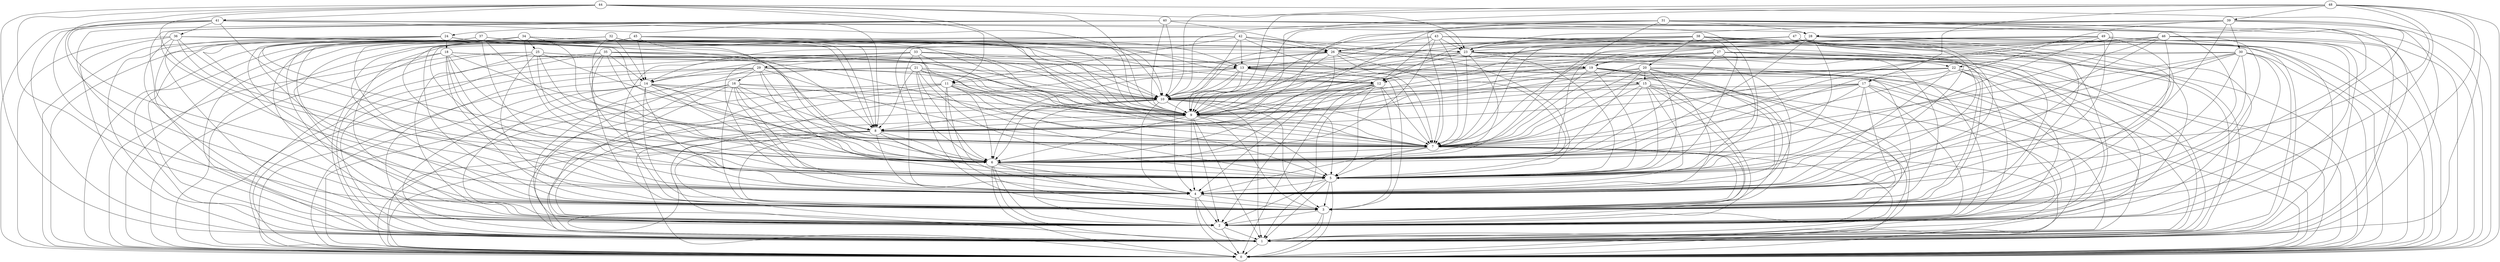 /* Created by igraph 0.6.5 */
digraph {
  0;
  1;
  2;
  3;
  4;
  5;
  6;
  7;
  8;
  9;
  10;
  11;
  12;
  13;
  14;
  15;
  16;
  17;
  18;
  19;
  20;
  21;
  22;
  23;
  24;
  25;
  26;
  27;
  28;
  29;
  30;
  31;
  32;
  33;
  34;
  35;
  36;
  37;
  38;
  39;
  40;
  41;
  42;
  43;
  44;
  45;
  46;
  47;
  48;
  49;

  1 -> 0;
  2 -> 0;
  2 -> 1;
  3 -> 0;
  3 -> 1;
  3 -> 2;
  4 -> 0;
  4 -> 1;
  4 -> 2;
  4 -> 3;
  5 -> 0;
  5 -> 1;
  5 -> 2;
  5 -> 3;
  5 -> 4;
  6 -> 0;
  6 -> 1;
  6 -> 2;
  6 -> 3;
  6 -> 4;
  6 -> 5;
  7 -> 0;
  7 -> 1;
  7 -> 2;
  7 -> 3;
  7 -> 4;
  7 -> 5;
  7 -> 6;
  8 -> 0;
  8 -> 1;
  8 -> 2;
  8 -> 3;
  8 -> 4;
  8 -> 5;
  8 -> 6;
  8 -> 7;
  9 -> 0;
  9 -> 1;
  9 -> 2;
  9 -> 3;
  9 -> 4;
  9 -> 5;
  9 -> 6;
  9 -> 7;
  9 -> 8;
  10 -> 0;
  10 -> 1;
  10 -> 2;
  10 -> 3;
  10 -> 4;
  10 -> 5;
  10 -> 6;
  10 -> 7;
  10 -> 8;
  10 -> 9;
  11 -> 0;
  11 -> 3;
  11 -> 5;
  11 -> 6;
  11 -> 2;
  11 -> 7;
  11 -> 1;
  11 -> 4;
  11 -> 10;
  11 -> 9;
  12 -> 4;
  12 -> 2;
  12 -> 9;
  12 -> 10;
  12 -> 0;
  12 -> 5;
  12 -> 1;
  12 -> 3;
  12 -> 7;
  12 -> 6;
  13 -> 0;
  13 -> 6;
  13 -> 4;
  13 -> 10;
  13 -> 12;
  13 -> 1;
  13 -> 9;
  13 -> 7;
  13 -> 2;
  13 -> 3;
  14 -> 4;
  14 -> 1;
  14 -> 0;
  14 -> 3;
  14 -> 9;
  14 -> 10;
  14 -> 5;
  14 -> 2;
  14 -> 6;
  14 -> 7;
  15 -> 9;
  15 -> 1;
  15 -> 0;
  15 -> 7;
  15 -> 6;
  15 -> 5;
  15 -> 2;
  15 -> 10;
  15 -> 4;
  15 -> 3;
  16 -> 8;
  16 -> 9;
  16 -> 3;
  16 -> 6;
  16 -> 0;
  16 -> 4;
  16 -> 10;
  16 -> 1;
  16 -> 5;
  16 -> 2;
  17 -> 10;
  17 -> 5;
  17 -> 6;
  17 -> 9;
  17 -> 1;
  17 -> 2;
  17 -> 3;
  17 -> 0;
  17 -> 7;
  17 -> 8;
  18 -> 6;
  18 -> 5;
  18 -> 4;
  18 -> 13;
  18 -> 0;
  18 -> 9;
  18 -> 3;
  18 -> 1;
  18 -> 7;
  18 -> 10;
  19 -> 3;
  19 -> 4;
  19 -> 5;
  19 -> 10;
  19 -> 0;
  19 -> 2;
  19 -> 7;
  19 -> 1;
  19 -> 9;
  19 -> 12;
  20 -> 3;
  20 -> 9;
  20 -> 1;
  20 -> 5;
  20 -> 4;
  20 -> 15;
  20 -> 2;
  20 -> 6;
  20 -> 8;
  20 -> 7;
  21 -> 3;
  21 -> 8;
  21 -> 6;
  21 -> 0;
  21 -> 12;
  21 -> 1;
  21 -> 5;
  21 -> 9;
  21 -> 10;
  21 -> 7;
  22 -> 7;
  22 -> 2;
  22 -> 4;
  22 -> 3;
  22 -> 1;
  22 -> 9;
  22 -> 0;
  22 -> 6;
  22 -> 10;
  22 -> 17;
  23 -> 1;
  23 -> 6;
  23 -> 5;
  23 -> 2;
  23 -> 10;
  23 -> 9;
  23 -> 7;
  23 -> 3;
  23 -> 13;
  23 -> 4;
  24 -> 6;
  24 -> 10;
  24 -> 0;
  24 -> 2;
  24 -> 9;
  24 -> 1;
  24 -> 18;
  24 -> 7;
  24 -> 12;
  24 -> 3;
  25 -> 2;
  25 -> 0;
  25 -> 3;
  25 -> 5;
  25 -> 9;
  25 -> 7;
  25 -> 6;
  25 -> 13;
  25 -> 1;
  25 -> 10;
  26 -> 11;
  26 -> 1;
  26 -> 7;
  26 -> 14;
  26 -> 0;
  26 -> 5;
  26 -> 9;
  26 -> 6;
  26 -> 19;
  26 -> 10;
  27 -> 5;
  27 -> 0;
  27 -> 19;
  27 -> 10;
  27 -> 3;
  27 -> 7;
  27 -> 1;
  27 -> 6;
  27 -> 9;
  27 -> 2;
  28 -> 1;
  28 -> 6;
  28 -> 2;
  28 -> 9;
  28 -> 19;
  28 -> 23;
  28 -> 0;
  28 -> 4;
  28 -> 13;
  28 -> 5;
  29 -> 1;
  29 -> 6;
  29 -> 14;
  29 -> 2;
  29 -> 0;
  29 -> 7;
  29 -> 5;
  29 -> 9;
  29 -> 12;
  29 -> 16;
  30 -> 0;
  30 -> 1;
  30 -> 2;
  30 -> 6;
  30 -> 7;
  30 -> 3;
  30 -> 4;
  30 -> 5;
  30 -> 9;
  30 -> 13;
  31 -> 10;
  31 -> 1;
  31 -> 6;
  31 -> 7;
  31 -> 4;
  31 -> 28;
  31 -> 3;
  31 -> 8;
  31 -> 0;
  31 -> 9;
  32 -> 9;
  32 -> 2;
  32 -> 6;
  32 -> 3;
  32 -> 4;
  32 -> 14;
  32 -> 1;
  32 -> 8;
  32 -> 13;
  32 -> 23;
  33 -> 7;
  33 -> 29;
  33 -> 4;
  33 -> 5;
  33 -> 6;
  33 -> 3;
  33 -> 10;
  33 -> 0;
  33 -> 9;
  33 -> 15;
  34 -> 0;
  34 -> 9;
  34 -> 3;
  34 -> 4;
  34 -> 25;
  34 -> 2;
  34 -> 5;
  34 -> 10;
  34 -> 6;
  34 -> 12;
  35 -> 6;
  35 -> 3;
  35 -> 1;
  35 -> 7;
  35 -> 8;
  35 -> 19;
  35 -> 10;
  35 -> 0;
  35 -> 4;
  35 -> 14;
  36 -> 3;
  36 -> 7;
  36 -> 6;
  36 -> 1;
  36 -> 2;
  36 -> 0;
  36 -> 9;
  36 -> 8;
  36 -> 5;
  36 -> 23;
  37 -> 26;
  37 -> 6;
  37 -> 1;
  37 -> 13;
  37 -> 9;
  37 -> 3;
  37 -> 4;
  37 -> 0;
  37 -> 5;
  37 -> 8;
  38 -> 7;
  38 -> 1;
  38 -> 5;
  38 -> 0;
  38 -> 4;
  38 -> 20;
  38 -> 26;
  38 -> 3;
  38 -> 9;
  38 -> 12;
  39 -> 9;
  39 -> 7;
  39 -> 8;
  39 -> 28;
  39 -> 3;
  39 -> 23;
  39 -> 0;
  39 -> 1;
  39 -> 30;
  39 -> 4;
  40 -> 4;
  40 -> 0;
  40 -> 10;
  40 -> 5;
  40 -> 9;
  40 -> 2;
  40 -> 1;
  40 -> 3;
  40 -> 24;
  40 -> 26;
  41 -> 4;
  41 -> 8;
  41 -> 36;
  41 -> 10;
  41 -> 6;
  41 -> 23;
  41 -> 1;
  41 -> 28;
  41 -> 0;
  41 -> 3;
  42 -> 11;
  42 -> 26;
  42 -> 9;
  42 -> 5;
  42 -> 13;
  42 -> 3;
  42 -> 0;
  42 -> 7;
  42 -> 2;
  42 -> 4;
  43 -> 3;
  43 -> 6;
  43 -> 10;
  43 -> 1;
  43 -> 23;
  43 -> 2;
  43 -> 7;
  43 -> 26;
  43 -> 12;
  43 -> 22;
  44 -> 3;
  44 -> 9;
  44 -> 5;
  44 -> 7;
  44 -> 1;
  44 -> 23;
  44 -> 0;
  44 -> 2;
  44 -> 41;
  44 -> 11;
  45 -> 6;
  45 -> 1;
  45 -> 4;
  45 -> 3;
  45 -> 23;
  45 -> 2;
  45 -> 7;
  45 -> 8;
  45 -> 0;
  45 -> 14;
  46 -> 0;
  46 -> 6;
  46 -> 1;
  46 -> 7;
  46 -> 3;
  46 -> 4;
  46 -> 5;
  46 -> 12;
  46 -> 23;
  46 -> 22;
  47 -> 0;
  47 -> 4;
  47 -> 23;
  47 -> 3;
  47 -> 1;
  47 -> 2;
  47 -> 7;
  47 -> 6;
  47 -> 14;
  47 -> 13;
  48 -> 1;
  48 -> 8;
  48 -> 9;
  48 -> 2;
  48 -> 0;
  48 -> 10;
  48 -> 3;
  48 -> 5;
  48 -> 39;
  48 -> 17;
  49 -> 4;
  49 -> 3;
  49 -> 2;
  49 -> 0;
  49 -> 5;
  49 -> 10;
  49 -> 6;
  49 -> 1;
  49 -> 23;
  49 -> 7;
}
